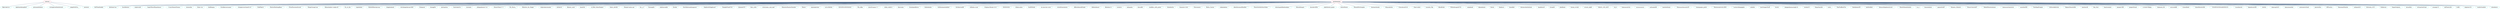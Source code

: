 strict graph "" {
	node [label="\N"];
	0	[color="#e94560",
		label=veloren,
		size=10.0,
		title="<h3>veloren</h3><b>created on:</b> 2018-07-09 03:55:24<br><b>subscriber count:</b> 8269<br><b>description:</b><br>Veloren is a community-driven \
multiplayer voxel<br>RPG set in a vast and dynamic procedural world."];
	69	[color="#45e9ce",
		label=BigCubeCat,
		size=5.0,
		title=BigCubeCat];
	0 -- 69	[color="#3e5c7f"];
	95	[color="#45e9ce",
		label=lightdarkdaughter,
		size=5.0,
		title=lightdarkdaughter];
	0 -- 95	[color="#3e5c7f"];
	108	[color="#45e9ce",
		label=pizzaandcheese,
		size=5.0,
		title=pizzaandcheese];
	0 -- 108	[color="#3e5c7f"];
	112	[color="#45e9ce",
		label=wrongerontheinternet,
		size=5.0,
		title=wrongerontheinternet];
	0 -- 112	[color="#3e5c7f"];
	123	[color="#45e9ce",
		label=_AngelOnFira_,
		size=5.0,
		title=_AngelOnFira_];
	0 -- 123	[color="#3e5c7f"];
	130	[color="#45e9ce",
		label=zesterer,
		size=5.0,
		title=zesterer];
	0 -- 130	[color="#3e5c7f"];
	1	[color="#e94560",
		label=gatekeeping,
		size=50.0,
		title="<h3>gatekeeping</h3><b>created on:</b> 2016-07-23 16:09:08<br><b>subscriber count:</b> 821540<br><b>description:</b><br>Gatekeeping \
is when someone takes it upon<br>themselves to decide who does or does not have<br>access or rights to a community or identity.<\
br>/r/gatekeeping is a subreddit for screenshots and<br>stories of gatekeepers in the wild."];
	2	[color="#45e9ce",
		label=fullTimeDaddy,
		size=5.0,
		title=fullTimeDaddy];
	1 -- 2	[color="#3e5c7f"];
	3	[color="#45e9ce",
		label=AnthonyCan,
		size=5.0,
		title=AnthonyCan];
	1 -- 3	[color="#3e5c7f"];
	4	[color="#45e9ce",
		label=ZachBuford,
		size=5.0,
		title=ZachBuford];
	1 -- 4	[color="#3e5c7f"];
	5	[color="#45e9ce",
		label=uelptrta90,
		size=5.0,
		title=uelptrta90];
	1 -- 5	[color="#3e5c7f"];
	6	[color="#45e9ce",
		label=SapirWhorfHypothesis,
		size=5.0,
		title=SapirWhorfHypothesis];
	1 -- 6	[color="#3e5c7f"];
	7	[color="#45e9ce",
		label=CrazyMomof3teens,
		size=5.0,
		title=CrazyMomof3teens];
	1 -- 7	[color="#3e5c7f"];
	8	[color="#45e9ce",
		label=monoslim,
		size=5.0,
		title=monoslim];
	1 -- 8	[color="#3e5c7f"];
	9	[color="#45e9ce",
		label="Enby-Cat",
		size=5.0,
		title="Enby-Cat"];
	1 -- 9	[color="#3e5c7f"];
	10	[color="#45e9ce",
		label=chefbingus,
		size=5.0,
		title=chefbingus];
	1 -- 10	[color="#3e5c7f"];
	11	[color="#45e9ce",
		label=Eyelikeyourname,
		size=5.0,
		title=Eyelikeyourname];
	1 -- 11	[color="#3e5c7f"];
	12	[color="#45e9ce",
		label=stongerovertime0110,
		size=5.0,
		title=stongerovertime0110];
	1 -- 12	[color="#3e5c7f"];
	13	[color="#45e9ce",
		label=DoAFlip22,
		size=5.0,
		title=DoAFlip22];
	1 -- 13	[color="#3e5c7f"];
	14	[color="#45e9ce",
		label=MasterBathingBear,
		size=5.0,
		title=MasterBathingBear];
	1 -- 14	[color="#3e5c7f"];
	15	[color="#45e9ce",
		label=PrinzPassionsfrucht,
		size=5.0,
		title=PrinzPassionsfrucht];
	1 -- 15	[color="#3e5c7f"];
	16	[color="#45e9ce",
		label=WangChungCum,
		size=5.0,
		title=WangChungCum];
	1 -- 16	[color="#3e5c7f"];
	17	[color="#45e9ce",
		label="Remarkable-Cookie-82",
		size=5.0,
		title="Remarkable-Cookie-82"];
	1 -- 17	[color="#3e5c7f"];
	18	[color="#45e9ce",
		label=its_ur_bio,
		size=5.0,
		title=its_ur_bio];
	1 -- 18	[color="#3e5c7f"];
	19	[color="#45e9ce",
		label=vapeinfant,
		size=5.0,
		title=vapeinfant];
	1 -- 19	[color="#3e5c7f"];
	20	[color="#45e9ce",
		label=HelloHiHeyAnyway,
		size=5.0,
		title=HelloHiHeyAnyway];
	1 -- 20	[color="#3e5c7f"];
	21	[color="#45e9ce",
		label=duggtodeath,
		size=5.0,
		title=duggtodeath];
	1 -- 21	[color="#3e5c7f"];
	22	[color="#45e9ce",
		label="ArchAngelAzrael-808",
		size=5.0,
		title="ArchAngelAzrael-808"];
	1 -- 22	[color="#3e5c7f"];
	23	[color="#45e9ce",
		label=freeparol,
		size=5.0,
		title=freeparol];
	1 -- 23	[color="#3e5c7f"];
	24	[color="#45e9ce",
		label=shangji91,
		size=5.0,
		title=shangji91];
	1 -- 24	[color="#3e5c7f"];
	25	[color="#45e9ce",
		label=postsgiven,
		size=5.0,
		title=postsgiven];
	1 -- 25	[color="#3e5c7f"];
	26	[color="#45e9ce",
		label=SonGoku915,
		size=5.0,
		title=SonGoku915];
	1 -- 26	[color="#3e5c7f"];
	27	[color="#45e9ce",
		label=nuromie,
		size=5.0,
		title=nuromie];
	1 -- 27	[color="#3e5c7f"];
	28	[color="#45e9ce",
		label=jobagadonuts714,
		size=5.0,
		title=jobagadonuts714];
	1 -- 28	[color="#3e5c7f"];
	29	[color="#45e9ce",
		label=HouseThen2777,
		size=5.0,
		title=HouseThen2777];
	1 -- 29	[color="#3e5c7f"];
	30	[color="#45e9ce",
		label=Mr_Psyco_,
		size=5.0,
		title=Mr_Psyco_];
	1 -- 30	[color="#3e5c7f"];
	31	[color="#45e9ce",
		label=Minister_for_Magic,
		size=5.0,
		title=Minister_for_Magic];
	1 -- 31	[color="#3e5c7f"];
	32	[color="#45e9ce",
		label=mepradayounada,
		size=5.0,
		title=mepradayounada];
	1 -- 32	[color="#3e5c7f"];
	33	[color="#45e9ce",
		label=nichie16,
		size=5.0,
		title=nichie16];
	1 -- 33	[color="#3e5c7f"];
	34	[color="#45e9ce",
		label=Kenser_Lord,
		size=5.0,
		title=Kenser_Lord];
	1 -- 34	[color="#3e5c7f"];
	35	[color="#45e9ce",
		label=ima420r,
		size=5.0,
		title=ima420r];
	1 -- 35	[color="#3e5c7f"];
	36	[color="#45e9ce",
		label=A_Wild_VelociFaptor,
		size=5.0,
		title=A_Wild_VelociFaptor];
	1 -- 36	[color="#3e5c7f"];
	37	[color="#45e9ce",
		label=Inner_Art482,
		size=5.0,
		title=Inner_Art482];
	1 -- 37	[color="#3e5c7f"];
	38	[color="#45e9ce",
		label="Margot-hates-me",
		size=5.0,
		title="Margot-hates-me"];
	1 -- 38	[color="#3e5c7f"];
	39	[color="#45e9ce",
		label=wo__d,
		size=5.0,
		title=wo__d];
	1 -- 39	[color="#3e5c7f"];
	40	[color="#45e9ce",
		label=Yawang04,
		size=5.0,
		title=Yawang04];
	1 -- 40	[color="#3e5c7f"];
	41	[color="#45e9ce",
		label=mkirbyreddit,
		size=5.0,
		title=mkirbyreddit];
	1 -- 41	[color="#3e5c7f"];
	42	[color="#45e9ce",
		label=Zirofal,
		size=5.0,
		title=Zirofal];
	1 -- 42	[color="#3e5c7f"];
	43	[color="#45e9ce",
		label=NorthKoreanKangaroo,
		size=5.0,
		title=NorthKoreanKangaroo];
	1 -- 43	[color="#3e5c7f"];
	44	[color="#45e9ce",
		label=SephirothYggdrasil,
		size=5.0,
		title=SephirothYggdrasil];
	1 -- 44	[color="#3e5c7f"];
	45	[color="#45e9ce",
		label=TonightFine9702,
		size=5.0,
		title=TonightFine9702];
	1 -- 45	[color="#3e5c7f"];
	46	[color="#45e9ce",
		label=jtjames678,
		size=5.0,
		title=jtjames678];
	1 -- 46	[color="#3e5c7f"];
	47	[color="#45e9ce",
		label=Ines_cstle,
		size=5.0,
		title=Ines_cstle];
	1 -- 47	[color="#3e5c7f"];
	48	[color="#45e9ce",
		label=everyones_cool_dad,
		size=5.0,
		title=everyones_cool_dad];
	1 -- 48	[color="#3e5c7f"];
	49	[color="#45e9ce",
		label=MonsterHunterNewbie,
		size=5.0,
		title=MonsterHunterNewbie];
	1 -- 49	[color="#3e5c7f"];
	50	[color="#45e9ce",
		label=Munvi,
		size=5.0,
		title=Munvi];
	1 -- 50	[color="#3e5c7f"];
	51	[color="#45e9ce",
		label=squishpitcher,
		size=5.0,
		title=squishpitcher];
	1 -- 51	[color="#3e5c7f"];
	52	[color="#45e9ce",
		label=LaCa2BoMa,
		size=5.0,
		title=LaCa2BoMa];
	1 -- 52	[color="#3e5c7f"];
	53	[color="#45e9ce",
		label=SH33PD33PXTR3M3,
		size=5.0,
		title=SH33PD33PXTR3M3];
	1 -- 53	[color="#3e5c7f"];
	54	[color="#45e9ce",
		label=Nix_Alba,
		size=5.0,
		title=Nix_Alba];
	1 -- 54	[color="#3e5c7f"];
	55	[color="#45e9ce",
		label=JessEGames777,
		size=5.0,
		title=JessEGames777];
	1 -- 55	[color="#3e5c7f"];
	56	[color="#45e9ce",
		label=rebel_child12,
		size=5.0,
		title=rebel_child12];
	1 -- 56	[color="#3e5c7f"];
	57	[color="#45e9ce",
		label=deavsone,
		size=5.0,
		title=deavsone];
	1 -- 57	[color="#3e5c7f"];
	58	[color="#45e9ce",
		label=itsnotgoodforus,
		size=5.0,
		title=itsnotgoodforus];
	1 -- 58	[color="#3e5c7f"];
	59	[color="#45e9ce",
		label=blablablahe,
		size=5.0,
		title=blablablahe];
	1 -- 59	[color="#3e5c7f"];
	60	[color="#45e9ce",
		label=SirBrendantheBold,
		size=5.0,
		title=SirBrendantheBold];
	1 -- 60	[color="#3e5c7f"];
	61	[color="#45e9ce",
		label=bricknovax89,
		size=5.0,
		title=bricknovax89];
	1 -- 61	[color="#3e5c7f"];
	62	[color="#45e9ce",
		label="wilhelm-cruel",
		size=5.0,
		title="wilhelm-cruel"];
	1 -- 62	[color="#3e5c7f"];
	63	[color="#45e9ce",
		label="Original-Break-3131",
		size=5.0,
		title="Original-Break-3131"];
	1 -- 63	[color="#3e5c7f"];
	64	[color="#45e9ce",
		label=DSISNOED,
		size=5.0,
		title=DSISNOED];
	1 -- 64	[color="#3e5c7f"];
	65	[color="#45e9ce",
		label=LilkaLyubov,
		size=5.0,
		title=LilkaLyubov];
	1 -- 65	[color="#3e5c7f"];
	66	[color="#45e9ce",
		label=SwiftWithIt,
		size=5.0,
		title=SwiftWithIt];
	1 -- 66	[color="#3e5c7f"];
	67	[color="#45e9ce",
		label="no-one-but-crow",
		size=5.0,
		title="no-one-but-crow"];
	1 -- 67	[color="#3e5c7f"];
	68	[color="#45e9ce",
		label=cowntfranchewla,
		size=5.0,
		title=cowntfranchewla];
	1 -- 68	[color="#3e5c7f"];
	70	[color="#45e9ce",
		label=ABewilderedPickle,
		size=5.0,
		title=ABewilderedPickle];
	1 -- 70	[color="#3e5c7f"];
	71	[color="#45e9ce",
		label=Aidenizbeast,
		size=5.0,
		title=Aidenizbeast];
	1 -- 71	[color="#3e5c7f"];
	72	[color="#45e9ce",
		label=Alienboy13,
		size=5.0,
		title=Alienboy13];
	1 -- 72	[color="#3e5c7f"];
	73	[color="#45e9ce",
		label=Lordy41,
		size=5.0,
		title=Lordy41];
	1 -- 73	[color="#3e5c7f"];
	74	[color="#45e9ce",
		label=ladygoolz,
		size=5.0,
		title=ladygoolz];
	1 -- 74	[color="#3e5c7f"];
	75	[color="#45e9ce",
		label=AsuraBG,
		size=5.0,
		title=AsuraBG];
	1 -- 75	[color="#3e5c7f"];
	76	[color="#45e9ce",
		label=waddles_with_poise,
		size=5.0,
		title=waddles_with_poise];
	1 -- 76	[color="#3e5c7f"];
	77	[color="#45e9ce",
		label=bonedorito,
		size=5.0,
		title=bonedorito];
	1 -- 77	[color="#3e5c7f"];
	78	[color="#45e9ce",
		label=Seanish12345,
		size=5.0,
		title=Seanish12345];
	1 -- 78	[color="#3e5c7f"];
	79	[color="#45e9ce",
		label=Pawsomest,
		size=5.0,
		title=Pawsomest];
	1 -- 79	[color="#3e5c7f"];
	80	[color="#45e9ce",
		label=Biotic_Factor,
		size=5.0,
		title=Biotic_Factor];
	1 -- 80	[color="#3e5c7f"];
	81	[color="#45e9ce",
		label=cakejukebox,
		size=5.0,
		title=cakejukebox];
	1 -- 81	[color="#3e5c7f"];
	82	[color="#45e9ce",
		label=AlexithymiacBluefish,
		size=5.0,
		title=AlexithymiacBluefish];
	1 -- 82	[color="#3e5c7f"];
	83	[color="#45e9ce",
		label=ThisIsNotMyPornVideo,
		size=5.0,
		title=ThisIsNotMyPornVideo];
	1 -- 83	[color="#3e5c7f"];
	84	[color="#45e9ce",
		label=minshapedlikedeadguy,
		size=5.0,
		title=minshapedlikedeadguy];
	1 -- 84	[color="#3e5c7f"];
	85	[color="#45e9ce",
		label=MetallHengst,
		size=5.0,
		title=MetallHengst];
	1 -- 85	[color="#3e5c7f"];
	86	[color="#45e9ce",
		label=daredevil90s,
		size=5.0,
		title=daredevil90s];
	1 -- 86	[color="#3e5c7f"];
	87	[color="#45e9ce",
		label=Jakethered_game,
		size=5.0,
		title=Jakethered_game];
	1 -- 87	[color="#3e5c7f"];
	88	[color="#45e9ce",
		label=ArmoMoose,
		size=5.0,
		title=ArmoMoose];
	1 -- 88	[color="#3e5c7f"];
	89	[color="#45e9ce",
		label=RonaldMcDongles,
		size=5.0,
		title=RonaldMcDongles];
	1 -- 89	[color="#3e5c7f"];
	90	[color="#45e9ce",
		label=blackasthesky,
		size=5.0,
		title=blackasthesky];
	1 -- 90	[color="#3e5c7f"];
	91	[color="#45e9ce",
		label=Khayaleisha,
		size=5.0,
		title=Khayaleisha];
	1 -- 91	[color="#3e5c7f"];
	92	[color="#45e9ce",
		label=Chocoloca0524,
		size=5.0,
		title=Chocoloca0524];
	1 -- 92	[color="#3e5c7f"];
	93	[color="#45e9ce",
		label=TheyCalled,
		size=5.0,
		title=TheyCalled];
	1 -- 93	[color="#3e5c7f"];
	94	[color="#45e9ce",
		label=Loyalist_Pig,
		size=5.0,
		title=Loyalist_Pig];
	1 -- 94	[color="#3e5c7f"];
	96	[color="#45e9ce",
		label=BleuBrink,
		size=5.0,
		title=BleuBrink];
	1 -- 96	[color="#3e5c7f"];
	97	[color="#45e9ce",
		label=Whitedragon6702,
		size=5.0,
		title=Whitedragon6702];
	1 -- 97	[color="#3e5c7f"];
	98	[color="#45e9ce",
		label=ouijahead,
		size=5.0,
		title=ouijahead];
	1 -- 98	[color="#3e5c7f"];
	99	[color="#45e9ce",
		label=Akanekumo,
		size=5.0,
		title=Akanekumo];
	1 -- 99	[color="#3e5c7f"];
	100	[color="#45e9ce",
		label=Vievin,
		size=5.0,
		title=Vievin];
	1 -- 100	[color="#3e5c7f"];
	101	[color="#45e9ce",
		label=Malfarro,
		size=5.0,
		title=Malfarro];
	1 -- 101	[color="#3e5c7f"];
	102	[color="#45e9ce",
		label=Smodder,
		size=5.0,
		title=Smodder];
	1 -- 102	[color="#3e5c7f"];
	103	[color="#45e9ce",
		label=ehrenschnitzelsam,
		size=5.0,
		title=ehrenschnitzelsam];
	1 -- 103	[color="#3e5c7f"];
	104	[color="#45e9ce",
		label=Analfister9,
		size=5.0,
		title=Analfister9];
	1 -- 104	[color="#3e5c7f"];
	105	[color="#45e9ce",
		label=Erska95,
		size=5.0,
		title=Erska95];
	1 -- 105	[color="#3e5c7f"];
	106	[color="#45e9ce",
		label=jbeldham,
		size=5.0,
		title=jbeldham];
	1 -- 106	[color="#3e5c7f"];
	107	[color="#45e9ce",
		label=bread_crvmb,
		size=5.0,
		title=bread_crvmb];
	1 -- 107	[color="#3e5c7f"];
	109	[color="#45e9ce",
		label=errant_night,
		size=5.0,
		title=errant_night];
	1 -- 109	[color="#3e5c7f"];
	110	[color="#45e9ce",
		label=MAGIC_EYE_BOT,
		size=5.0,
		title=MAGIC_EYE_BOT];
	1 -- 110	[color="#3e5c7f"];
	111	[color="#45e9ce",
		label=rlj_b,
		size=5.0,
		title=rlj_b];
	1 -- 111	[color="#3e5c7f"];
	113	[color="#45e9ce",
		label=Samsassatron,
		size=5.0,
		title=Samsassatron];
	1 -- 113	[color="#3e5c7f"];
	114	[color="#45e9ce",
		label=surasurasura,
		size=5.0,
		title=surasurasura];
	1 -- 114	[color="#3e5c7f"];
	115	[color="#45e9ce",
		label=nothanks86,
		size=5.0,
		title=nothanks86];
	1 -- 115	[color="#3e5c7f"];
	116	[color="#45e9ce",
		label=IamtheHarpy,
		size=5.0,
		title=IamtheHarpy];
	1 -- 116	[color="#3e5c7f"];
	117	[color="#45e9ce",
		label=DinosaurAssassin29,
		size=5.0,
		title=DinosaurAssassin29];
	1 -- 117	[color="#3e5c7f"];
	118	[color="#45e9ce",
		label=champagne_pants,
		size=5.0,
		title=champagne_pants];
	1 -- 118	[color="#3e5c7f"];
	119	[color="#45e9ce",
		label=WesternActivity2802,
		size=5.0,
		title=WesternActivity2802];
	1 -- 119	[color="#3e5c7f"];
	120	[color="#45e9ce",
		label=Losterriblegiggles,
		size=5.0,
		title=Losterriblegiggles];
	1 -- 120	[color="#3e5c7f"];
	121	[color="#45e9ce",
		label=milafou,
		size=5.0,
		title=milafou];
	1 -- 121	[color="#3e5c7f"];
	122	[color="#45e9ce",
		label=JustGingerStuff,
		size=5.0,
		title=JustGingerStuff];
	1 -- 122	[color="#3e5c7f"];
	124	[color="#45e9ce",
		label=Kryds,
		size=5.0,
		title=Kryds];
	1 -- 124	[color="#3e5c7f"];
	125	[color="#45e9ce",
		label=ploppedmenacingly14,
		size=5.0,
		title=ploppedmenacingly14];
	1 -- 125	[color="#3e5c7f"];
	126	[color="#45e9ce",
		label=teroko19,
		size=5.0,
		title=teroko19];
	1 -- 126	[color="#3e5c7f"];
	127	[color="#45e9ce",
		label=NinjaVanLife,
		size=5.0,
		title=NinjaVanLife];
	1 -- 127	[color="#3e5c7f"];
	128	[color="#45e9ce",
		label=vario_,
		size=5.0,
		title=vario_];
	1 -- 128	[color="#3e5c7f"];
	129	[color="#45e9ce",
		label=TheFluffiestFur,
		size=5.0,
		title=TheFluffiestFur];
	1 -- 129	[color="#3e5c7f"];
	131	[color="#45e9ce",
		label=TahitiJones09,
		size=5.0,
		title=TahitiJones09];
	1 -- 131	[color="#3e5c7f"];
	132	[color="#45e9ce",
		label=bathtubboi,
		size=5.0,
		title=bathtubboi];
	1 -- 132	[color="#3e5c7f"];
	133	[color="#45e9ce",
		label=AlwaysHopelesslyLost,
		size=5.0,
		title=AlwaysHopelesslyLost];
	1 -- 133	[color="#3e5c7f"];
	134	[color="#45e9ce",
		label=Mtatt00eedz0mbie,
		size=5.0,
		title=Mtatt00eedz0mbie];
	1 -- 134	[color="#3e5c7f"];
	135	[color="#45e9ce",
		label=Lo_u,
		size=5.0,
		title=Lo_u];
	1 -- 135	[color="#3e5c7f"];
	136	[color="#45e9ce",
		label=funsizedaisy,
		size=5.0,
		title=funsizedaisy];
	1 -- 136	[color="#3e5c7f"];
	137	[color="#45e9ce",
		label=gaiawitch87,
		size=5.0,
		title=gaiawitch87];
	1 -- 137	[color="#3e5c7f"];
	138	[color="#45e9ce",
		label=Kinners_Dinners,
		size=5.0,
		title=Kinners_Dinners];
	1 -- 138	[color="#3e5c7f"];
	139	[color="#45e9ce",
		label=BrassUnicorn87,
		size=5.0,
		title=BrassUnicorn87];
	1 -- 139	[color="#3e5c7f"];
	140	[color="#45e9ce",
		label=RebelMountainman,
		size=5.0,
		title=RebelMountainman];
	1 -- 140	[color="#3e5c7f"];
	141	[color="#45e9ce",
		label=latexcourtneylover,
		size=5.0,
		title=latexcourtneylover];
	1 -- 141	[color="#3e5c7f"];
	142	[color="#45e9ce",
		label=snowfox090,
		size=5.0,
		title=snowfox090];
	1 -- 142	[color="#3e5c7f"];
	143	[color="#45e9ce",
		label=ThrillingFungus,
		size=5.0,
		title=ThrillingFungus];
	1 -- 143	[color="#3e5c7f"];
	144	[color="#45e9ce",
		label=GlitterAddiction,
		size=5.0,
		title=GlitterAddiction];
	1 -- 144	[color="#3e5c7f"];
	145	[color="#45e9ce",
		label=RepostMasterBot,
		size=5.0,
		title=RepostMasterBot];
	1 -- 145	[color="#3e5c7f"];
	146	[color="#45e9ce",
		label=mechavolt,
		size=5.0,
		title=mechavolt];
	1 -- 146	[color="#3e5c7f"];
	147	[color="#45e9ce",
		label=Tek_Naw,
		size=5.0,
		title=Tek_Naw];
	1 -- 147	[color="#3e5c7f"];
	148	[color="#45e9ce",
		label=SeaGroomer,
		size=5.0,
		title=SeaGroomer];
	1 -- 148	[color="#3e5c7f"];
	149	[color="#45e9ce",
		label=jennej1289,
		size=5.0,
		title=jennej1289];
	1 -- 149	[color="#3e5c7f"];
	150	[color="#45e9ce",
		label=JaegerDread,
		size=5.0,
		title=JaegerDread];
	1 -- 150	[color="#3e5c7f"];
	151	[color="#45e9ce",
		label="123456789pig",
		size=5.0,
		title="123456789pig"];
	1 -- 151	[color="#3e5c7f"];
	152	[color="#45e9ce",
		label=Haboush_94,
		size=5.0,
		title=Haboush_94];
	1 -- 152	[color="#3e5c7f"];
	153	[color="#45e9ce",
		label=corysreddit,
		size=5.0,
		title=corysreddit];
	1 -- 153	[color="#3e5c7f"];
	154	[color="#45e9ce",
		label=ClowxReed,
		size=5.0,
		title=ClowxReed];
	1 -- 154	[color="#3e5c7f"];
	155	[color="#45e9ce",
		label=GhostBuster404,
		size=5.0,
		title=GhostBuster404];
	1 -- 155	[color="#3e5c7f"];
	156	[color="#45e9ce",
		label=STOPPOSTINGAMONGUS,
		size=5.0,
		title=STOPPOSTINGAMONGUS];
	1 -- 156	[color="#3e5c7f"];
	157	[color="#45e9ce",
		label=Corathecow,
		size=5.0,
		title=Corathecow];
	1 -- 157	[color="#3e5c7f"];
	158	[color="#45e9ce",
		label=Speedracer98,
		size=5.0,
		title=Speedracer98];
	1 -- 158	[color="#3e5c7f"];
	159	[color="#45e9ce",
		label="-twitch-",
		size=5.0,
		title="-twitch-"];
	1 -- 159	[color="#3e5c7f"];
	160	[color="#45e9ce",
		label=doxysqrl410,
		size=5.0,
		title=doxysqrl410];
	1 -- 160	[color="#3e5c7f"];
	161	[color="#45e9ce",
		label=daisymuncher,
		size=5.0,
		title=daisymuncher];
	1 -- 161	[color="#3e5c7f"];
	162	[color="#45e9ce",
		label=achronicirritant,
		size=5.0,
		title=achronicirritant];
	1 -- 162	[color="#3e5c7f"];
	163	[color="#45e9ce",
		label=JenGerRus,
		size=5.0,
		title=JenGerRus];
	1 -- 163	[color="#3e5c7f"];
	164	[color="#45e9ce",
		label=MPLoriya,
		size=5.0,
		title=MPLoriya];
	1 -- 164	[color="#3e5c7f"];
	165	[color="#45e9ce",
		label=PenchantPoncho,
		size=5.0,
		title=PenchantPoncho];
	1 -- 165	[color="#3e5c7f"];
	166	[color="#45e9ce",
		label=rattpack18,
		size=5.0,
		title=rattpack18];
	1 -- 166	[color="#3e5c7f"];
	167	[color="#45e9ce",
		label=Fetts4ck_1871,
		size=5.0,
		title=Fetts4ck_1871];
	1 -- 167	[color="#3e5c7f"];
	168	[color="#45e9ce",
		label=Palikuran,
		size=5.0,
		title=Palikuran];
	1 -- 168	[color="#3e5c7f"];
	169	[color="#45e9ce",
		label=NopeOriginal_,
		size=5.0,
		title=NopeOriginal_];
	1 -- 169	[color="#3e5c7f"];
	170	[color="#45e9ce",
		label=ArrayBoy,
		size=5.0,
		title=ArrayBoy];
	1 -- 170	[color="#3e5c7f"];
	171	[color="#45e9ce",
		label=AChairIsAChair,
		size=5.0,
		title=AChairIsAChair];
	1 -- 171	[color="#3e5c7f"];
	172	[color="#45e9ce",
		label=swampy13,
		size=5.0,
		title=swampy13];
	1 -- 172	[color="#3e5c7f"];
	173	[color="#45e9ce",
		label=AhThatsLife,
		size=5.0,
		title=AhThatsLife];
	1 -- 173	[color="#3e5c7f"];
	174	[color="#45e9ce",
		label=Euffy,
		size=5.0,
		title=Euffy];
	1 -- 174	[color="#3e5c7f"];
	175	[color="#45e9ce",
		label=dogtoes101,
		size=5.0,
		title=dogtoes101];
	1 -- 175	[color="#3e5c7f"];
	176	[color="#45e9ce",
		label=AcidicSundew,
		size=5.0,
		title=AcidicSundew];
	1 -- 176	[color="#3e5c7f"];
	177	[color="#45e9ce",
		label=minahmyu,
		size=5.0,
		title=minahmyu];
	1 -- 177	[color="#3e5c7f"];
}
